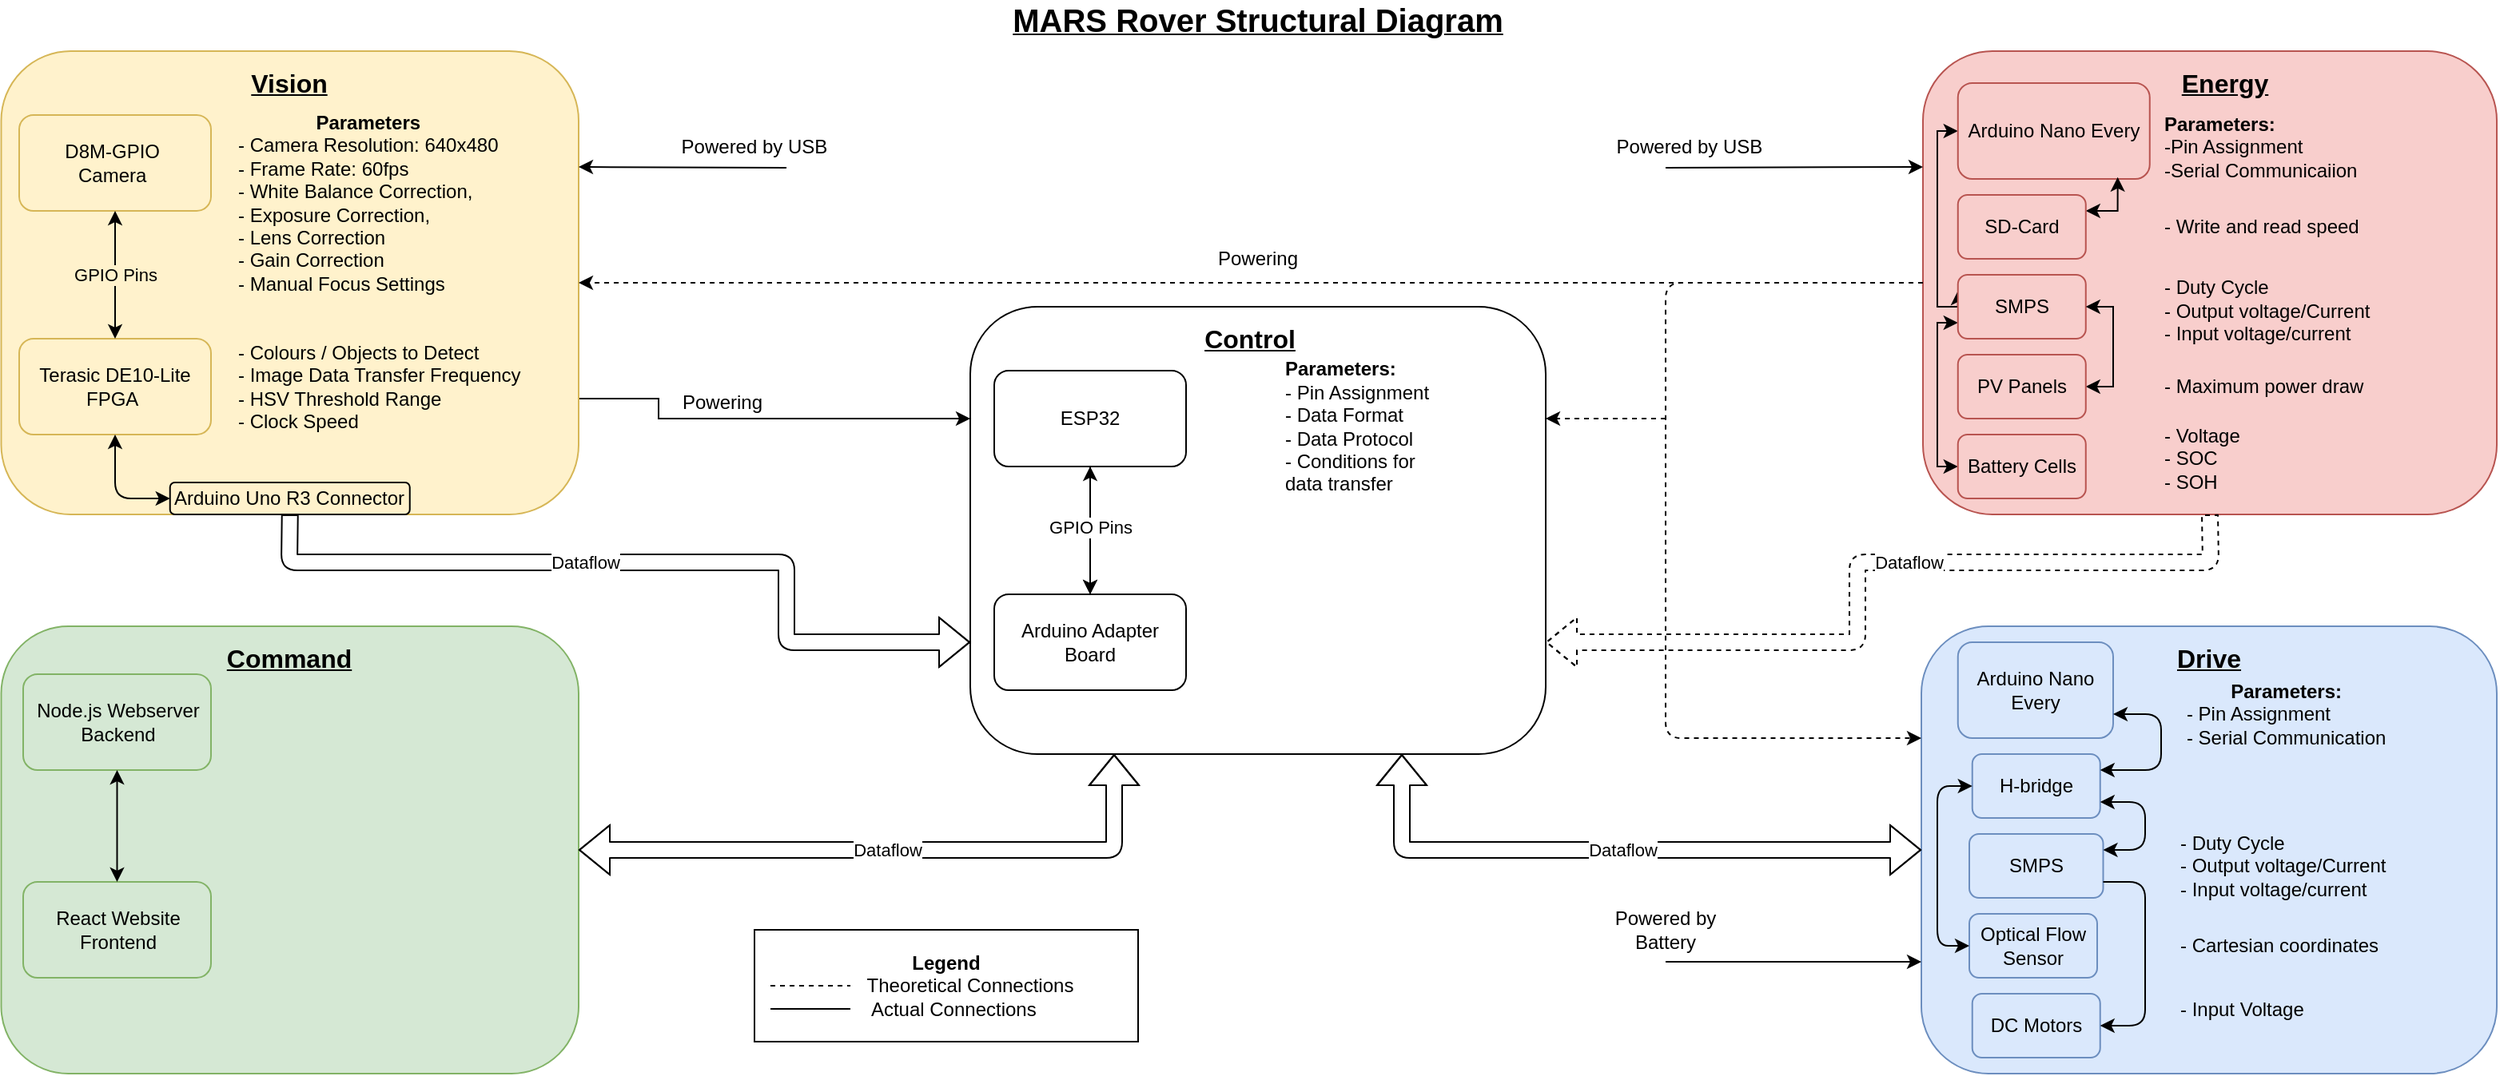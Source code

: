 <mxfile>
    <diagram id="hSmGTWOT8QbK2SNYuq14" name="Page-1">
        <mxGraphModel dx="2018" dy="2029" grid="1" gridSize="10" guides="1" tooltips="1" connect="1" arrows="1" fold="1" page="1" pageScale="1" pageWidth="827" pageHeight="1169" math="0" shadow="0">
            <root>
                <mxCell id="0"/>
                <mxCell id="1" parent="0"/>
                <mxCell id="vZo6r4Elmoyre8F_M5Mg-2" value="" style="rounded=1;whiteSpace=wrap;html=1;fillColor=#f8cecc;strokeColor=#b85450;" parent="1" vertex="1">
                    <mxGeometry x="1241" width="359" height="290" as="geometry"/>
                </mxCell>
                <mxCell id="vZo6r4Elmoyre8F_M5Mg-5" value="" style="rounded=1;whiteSpace=wrap;html=1;fillColor=#d5e8d4;strokeColor=#82b366;" parent="1" vertex="1">
                    <mxGeometry x="38.75" y="360" width="361.25" height="280" as="geometry"/>
                </mxCell>
                <mxCell id="55" style="edgeStyle=orthogonalEdgeStyle;rounded=0;orthogonalLoop=1;jettySize=auto;html=1;exitX=1;exitY=0.75;exitDx=0;exitDy=0;entryX=0;entryY=0.25;entryDx=0;entryDy=0;startArrow=none;startFill=0;" edge="1" parent="1" source="vZo6r4Elmoyre8F_M5Mg-6" target="vZo6r4Elmoyre8F_M5Mg-8">
                    <mxGeometry relative="1" as="geometry">
                        <Array as="points">
                            <mxPoint x="450" y="218"/>
                            <mxPoint x="450" y="230"/>
                        </Array>
                    </mxGeometry>
                </mxCell>
                <mxCell id="vZo6r4Elmoyre8F_M5Mg-6" value="" style="rounded=1;whiteSpace=wrap;html=1;fillColor=#fff2cc;strokeColor=#d6b656;" parent="1" vertex="1">
                    <mxGeometry x="38.75" width="361.25" height="290" as="geometry"/>
                </mxCell>
                <mxCell id="vZo6r4Elmoyre8F_M5Mg-7" value="" style="rounded=1;whiteSpace=wrap;html=1;fillColor=#dae8fc;strokeColor=#6c8ebf;" parent="1" vertex="1">
                    <mxGeometry x="1240" y="360" width="360" height="280" as="geometry"/>
                </mxCell>
                <mxCell id="vZo6r4Elmoyre8F_M5Mg-8" value="" style="rounded=1;whiteSpace=wrap;html=1;" parent="1" vertex="1">
                    <mxGeometry x="645" y="160" width="360" height="280" as="geometry"/>
                </mxCell>
                <mxCell id="vZo6r4Elmoyre8F_M5Mg-12" value="" style="edgeStyle=orthogonalEdgeStyle;rounded=0;orthogonalLoop=1;jettySize=auto;html=1;" parent="1" source="vZo6r4Elmoyre8F_M5Mg-9" target="vZo6r4Elmoyre8F_M5Mg-10" edge="1">
                    <mxGeometry relative="1" as="geometry"/>
                </mxCell>
                <mxCell id="vZo6r4Elmoyre8F_M5Mg-9" value="&lt;div&gt;&lt;span&gt;ESP32&lt;/span&gt;&lt;/div&gt;" style="rounded=1;whiteSpace=wrap;html=1;align=center;" parent="1" vertex="1">
                    <mxGeometry x="660" y="200" width="120" height="60" as="geometry"/>
                </mxCell>
                <mxCell id="vZo6r4Elmoyre8F_M5Mg-10" value="Arduino Adapter Board" style="rounded=1;whiteSpace=wrap;html=1;" parent="1" vertex="1">
                    <mxGeometry x="660" y="340" width="120" height="60" as="geometry"/>
                </mxCell>
                <mxCell id="vZo6r4Elmoyre8F_M5Mg-11" value="" style="endArrow=classic;startArrow=classic;html=1;exitX=0.5;exitY=0;exitDx=0;exitDy=0;entryX=0.5;entryY=1;entryDx=0;entryDy=0;" parent="1" source="vZo6r4Elmoyre8F_M5Mg-10" target="vZo6r4Elmoyre8F_M5Mg-9" edge="1">
                    <mxGeometry width="50" height="50" relative="1" as="geometry">
                        <mxPoint x="330" y="230" as="sourcePoint"/>
                        <mxPoint x="420" y="250" as="targetPoint"/>
                    </mxGeometry>
                </mxCell>
                <mxCell id="12" value="GPIO Pins" style="edgeLabel;html=1;align=center;verticalAlign=middle;resizable=0;points=[];" connectable="0" vertex="1" parent="vZo6r4Elmoyre8F_M5Mg-11">
                    <mxGeometry x="0.033" relative="1" as="geometry">
                        <mxPoint y="-1" as="offset"/>
                    </mxGeometry>
                </mxCell>
                <mxCell id="34" style="edgeStyle=orthogonalEdgeStyle;rounded=0;orthogonalLoop=1;jettySize=auto;html=1;exitX=0;exitY=0.5;exitDx=0;exitDy=0;entryX=0;entryY=0.25;entryDx=0;entryDy=0;startArrow=classic;startFill=1;" edge="1" parent="1" source="vZo6r4Elmoyre8F_M5Mg-13" target="vZo6r4Elmoyre8F_M5Mg-14">
                    <mxGeometry relative="1" as="geometry">
                        <Array as="points">
                            <mxPoint x="1250" y="50"/>
                            <mxPoint x="1250" y="160"/>
                            <mxPoint x="1263" y="160"/>
                        </Array>
                    </mxGeometry>
                </mxCell>
                <mxCell id="vZo6r4Elmoyre8F_M5Mg-13" value="Arduino Nano Every" style="rounded=1;whiteSpace=wrap;html=1;fillColor=#f8cecc;strokeColor=#b85450;" parent="1" vertex="1">
                    <mxGeometry x="1262.88" y="20" width="120" height="60" as="geometry"/>
                </mxCell>
                <mxCell id="39" style="edgeStyle=orthogonalEdgeStyle;rounded=0;orthogonalLoop=1;jettySize=auto;html=1;exitX=0;exitY=0.75;exitDx=0;exitDy=0;entryX=0;entryY=0.5;entryDx=0;entryDy=0;startArrow=classic;startFill=1;" edge="1" parent="1" source="vZo6r4Elmoyre8F_M5Mg-14" target="vZo6r4Elmoyre8F_M5Mg-18">
                    <mxGeometry relative="1" as="geometry">
                        <Array as="points">
                            <mxPoint x="1250" y="170"/>
                            <mxPoint x="1250" y="260"/>
                        </Array>
                    </mxGeometry>
                </mxCell>
                <mxCell id="vZo6r4Elmoyre8F_M5Mg-14" value="SMPS" style="rounded=1;whiteSpace=wrap;html=1;fillColor=#f8cecc;strokeColor=#b85450;" parent="1" vertex="1">
                    <mxGeometry x="1262.88" y="140" width="80" height="40" as="geometry"/>
                </mxCell>
                <mxCell id="vZo6r4Elmoyre8F_M5Mg-15" value="React Website Frontend" style="rounded=1;whiteSpace=wrap;html=1;fillColor=#d5e8d4;strokeColor=#82b366;" parent="1" vertex="1">
                    <mxGeometry x="52.5" y="520" width="117.5" height="60" as="geometry"/>
                </mxCell>
                <mxCell id="vZo6r4Elmoyre8F_M5Mg-16" value="Node.js Webserver Backend" style="rounded=1;whiteSpace=wrap;html=1;fillColor=#d5e8d4;strokeColor=#82b366;" parent="1" vertex="1">
                    <mxGeometry x="52.5" y="390" width="117.5" height="60" as="geometry"/>
                </mxCell>
                <mxCell id="vZo6r4Elmoyre8F_M5Mg-17" value="Arduino Nano Every" style="rounded=1;whiteSpace=wrap;html=1;fillColor=#dae8fc;strokeColor=#6c8ebf;" parent="1" vertex="1">
                    <mxGeometry x="1262.88" y="370" width="97.12" height="60" as="geometry"/>
                </mxCell>
                <mxCell id="vZo6r4Elmoyre8F_M5Mg-18" value="Battery Cells" style="rounded=1;whiteSpace=wrap;html=1;fillColor=#f8cecc;strokeColor=#b85450;" parent="1" vertex="1">
                    <mxGeometry x="1262.88" y="240" width="80" height="40" as="geometry"/>
                </mxCell>
                <mxCell id="38" style="edgeStyle=orthogonalEdgeStyle;rounded=0;orthogonalLoop=1;jettySize=auto;html=1;exitX=1;exitY=0.5;exitDx=0;exitDy=0;entryX=1;entryY=0.5;entryDx=0;entryDy=0;startArrow=classic;startFill=1;" edge="1" parent="1">
                    <mxGeometry relative="1" as="geometry">
                        <Array as="points">
                            <mxPoint x="1360" y="210"/>
                            <mxPoint x="1360" y="160"/>
                        </Array>
                        <mxPoint x="1342.88" y="210" as="sourcePoint"/>
                        <mxPoint x="1342.88" y="160" as="targetPoint"/>
                    </mxGeometry>
                </mxCell>
                <mxCell id="vZo6r4Elmoyre8F_M5Mg-19" value="PV Panels" style="rounded=1;whiteSpace=wrap;html=1;fillColor=#f8cecc;strokeColor=#b85450;" parent="1" vertex="1">
                    <mxGeometry x="1262.88" y="190" width="80" height="40" as="geometry"/>
                </mxCell>
                <mxCell id="vZo6r4Elmoyre8F_M5Mg-20" value="SMPS" style="rounded=1;whiteSpace=wrap;html=1;fillColor=#dae8fc;strokeColor=#6c8ebf;" parent="1" vertex="1">
                    <mxGeometry x="1270" y="490" width="83.75" height="40" as="geometry"/>
                </mxCell>
                <mxCell id="vZo6r4Elmoyre8F_M5Mg-21" value="Optical Flow Sensor" style="rounded=1;whiteSpace=wrap;html=1;fillColor=#dae8fc;strokeColor=#6c8ebf;" parent="1" vertex="1">
                    <mxGeometry x="1270.0" y="540" width="80" height="40" as="geometry"/>
                </mxCell>
                <mxCell id="vZo6r4Elmoyre8F_M5Mg-22" value="DC Motors" style="rounded=1;whiteSpace=wrap;html=1;fillColor=#dae8fc;strokeColor=#6c8ebf;" parent="1" vertex="1">
                    <mxGeometry x="1271.87" y="590" width="80" height="40" as="geometry"/>
                </mxCell>
                <mxCell id="vZo6r4Elmoyre8F_M5Mg-23" value="D8M-GPIO&amp;nbsp;&lt;br&gt;Camera&amp;nbsp;" style="rounded=1;whiteSpace=wrap;html=1;fillColor=#fff2cc;strokeColor=#d6b656;" parent="1" vertex="1">
                    <mxGeometry x="50" y="40" width="120" height="60" as="geometry"/>
                </mxCell>
                <mxCell id="vZo6r4Elmoyre8F_M5Mg-24" value="Terasic DE10-Lite FPGA&amp;nbsp;" style="rounded=1;whiteSpace=wrap;html=1;fillColor=#fff2cc;strokeColor=#d6b656;" parent="1" vertex="1">
                    <mxGeometry x="50" y="180" width="120" height="60" as="geometry"/>
                </mxCell>
                <mxCell id="vZo6r4Elmoyre8F_M5Mg-25" value="&lt;font style=&quot;font-size: 16px&quot;&gt;&lt;b&gt;&lt;u&gt;Vision&lt;/u&gt;&lt;/b&gt;&lt;/font&gt;" style="text;html=1;strokeColor=none;fillColor=none;align=center;verticalAlign=middle;whiteSpace=wrap;rounded=0;" parent="1" vertex="1">
                    <mxGeometry x="199.38" y="10" width="40" height="20" as="geometry"/>
                </mxCell>
                <mxCell id="vZo6r4Elmoyre8F_M5Mg-26" value="&lt;font style=&quot;font-size: 16px&quot;&gt;&lt;b&gt;&lt;u&gt;Energy&lt;/u&gt;&lt;/b&gt;&lt;/font&gt;" style="text;html=1;strokeColor=none;fillColor=none;align=center;verticalAlign=middle;whiteSpace=wrap;rounded=0;" parent="1" vertex="1">
                    <mxGeometry x="1410" y="10" width="40" height="20" as="geometry"/>
                </mxCell>
                <mxCell id="vZo6r4Elmoyre8F_M5Mg-28" value="&lt;span style=&quot;font-size: 16px&quot;&gt;&lt;b&gt;&lt;u&gt;Command&lt;/u&gt;&lt;/b&gt;&lt;/span&gt;" style="text;html=1;strokeColor=none;fillColor=none;align=center;verticalAlign=middle;whiteSpace=wrap;rounded=0;" parent="1" vertex="1">
                    <mxGeometry x="199.38" y="370" width="40" height="20" as="geometry"/>
                </mxCell>
                <mxCell id="vZo6r4Elmoyre8F_M5Mg-29" value="&lt;span style=&quot;font-size: 16px&quot;&gt;&lt;b&gt;&lt;u&gt;Drive&lt;/u&gt;&lt;/b&gt;&lt;/span&gt;" style="text;html=1;strokeColor=none;fillColor=none;align=center;verticalAlign=middle;whiteSpace=wrap;rounded=0;" parent="1" vertex="1">
                    <mxGeometry x="1400" y="370" width="40" height="20" as="geometry"/>
                </mxCell>
                <mxCell id="vZo6r4Elmoyre8F_M5Mg-30" value="&lt;span style=&quot;font-size: 16px&quot;&gt;&lt;b&gt;&lt;u&gt;Control&lt;/u&gt;&lt;/b&gt;&lt;/span&gt;" style="text;html=1;strokeColor=none;fillColor=none;align=center;verticalAlign=middle;whiteSpace=wrap;rounded=0;" parent="1" vertex="1">
                    <mxGeometry x="800" y="170" width="40" height="20" as="geometry"/>
                </mxCell>
                <mxCell id="vZo6r4Elmoyre8F_M5Mg-31" value="&lt;b&gt;&lt;u&gt;&lt;font style=&quot;font-size: 20px&quot;&gt;MARS Rover Structural Diagram&lt;/font&gt;&lt;/u&gt;&lt;/b&gt;" style="text;html=1;strokeColor=none;fillColor=none;align=center;verticalAlign=middle;whiteSpace=wrap;rounded=0;" parent="1" vertex="1">
                    <mxGeometry x="650" y="-30" width="350" height="20" as="geometry"/>
                </mxCell>
                <mxCell id="36" style="edgeStyle=orthogonalEdgeStyle;rounded=0;orthogonalLoop=1;jettySize=auto;html=1;exitX=1;exitY=0.25;exitDx=0;exitDy=0;entryX=0.833;entryY=0.982;entryDx=0;entryDy=0;entryPerimeter=0;startArrow=classic;startFill=1;" edge="1" parent="1" source="vZo6r4Elmoyre8F_M5Mg-32" target="vZo6r4Elmoyre8F_M5Mg-13">
                    <mxGeometry relative="1" as="geometry"/>
                </mxCell>
                <mxCell id="vZo6r4Elmoyre8F_M5Mg-32" value="SD-Card" style="rounded=1;whiteSpace=wrap;html=1;fillColor=#f8cecc;strokeColor=#b85450;" parent="1" vertex="1">
                    <mxGeometry x="1262.88" y="90" width="80" height="40" as="geometry"/>
                </mxCell>
                <mxCell id="vZo6r4Elmoyre8F_M5Mg-34" value="" style="endArrow=classic;html=1;exitX=0;exitY=0.5;exitDx=0;exitDy=0;dashed=1;entryX=1;entryY=0.5;entryDx=0;entryDy=0;" parent="1" source="vZo6r4Elmoyre8F_M5Mg-2" target="vZo6r4Elmoyre8F_M5Mg-6" edge="1">
                    <mxGeometry width="50" height="50" relative="1" as="geometry">
                        <mxPoint x="500" y="125" as="sourcePoint"/>
                        <mxPoint x="380" y="130" as="targetPoint"/>
                    </mxGeometry>
                </mxCell>
                <mxCell id="vZo6r4Elmoyre8F_M5Mg-35" value="" style="endArrow=classic;html=1;exitX=0;exitY=0.5;exitDx=0;exitDy=0;dashed=1;entryX=0;entryY=0.25;entryDx=0;entryDy=0;" parent="1" source="vZo6r4Elmoyre8F_M5Mg-2" target="vZo6r4Elmoyre8F_M5Mg-7" edge="1">
                    <mxGeometry width="50" height="50" relative="1" as="geometry">
                        <mxPoint x="598.5" y="410" as="sourcePoint"/>
                        <mxPoint x="321.5" y="410" as="targetPoint"/>
                        <Array as="points">
                            <mxPoint x="1080" y="145"/>
                            <mxPoint x="1080" y="430"/>
                        </Array>
                    </mxGeometry>
                </mxCell>
                <mxCell id="vZo6r4Elmoyre8F_M5Mg-38" value="Powering" style="text;html=1;strokeColor=none;fillColor=none;align=center;verticalAlign=middle;whiteSpace=wrap;rounded=0;" parent="1" vertex="1">
                    <mxGeometry x="805" y="120" width="40" height="20" as="geometry"/>
                </mxCell>
                <mxCell id="vZo6r4Elmoyre8F_M5Mg-43" value="" style="endArrow=classic;html=1;entryX=1;entryY=0.25;entryDx=0;entryDy=0;" parent="1" target="vZo6r4Elmoyre8F_M5Mg-6" edge="1">
                    <mxGeometry width="50" height="50" relative="1" as="geometry">
                        <mxPoint x="530" y="73" as="sourcePoint"/>
                        <mxPoint x="340" y="80" as="targetPoint"/>
                    </mxGeometry>
                </mxCell>
                <mxCell id="vZo6r4Elmoyre8F_M5Mg-44" value="Powered by USB" style="text;html=1;strokeColor=none;fillColor=none;align=center;verticalAlign=middle;whiteSpace=wrap;rounded=0;" parent="1" vertex="1">
                    <mxGeometry x="440" y="50" width="140" height="20" as="geometry"/>
                </mxCell>
                <mxCell id="vZo6r4Elmoyre8F_M5Mg-47" value="" style="endArrow=classic;html=1;entryX=0;entryY=0.75;entryDx=0;entryDy=0;" parent="1" target="vZo6r4Elmoyre8F_M5Mg-7" edge="1">
                    <mxGeometry width="50" height="50" relative="1" as="geometry">
                        <mxPoint x="1080" y="570" as="sourcePoint"/>
                        <mxPoint x="460" y="470" as="targetPoint"/>
                    </mxGeometry>
                </mxCell>
                <mxCell id="vZo6r4Elmoyre8F_M5Mg-48" value="Powered by Battery" style="text;html=1;strokeColor=none;fillColor=none;align=center;verticalAlign=middle;whiteSpace=wrap;rounded=0;" parent="1" vertex="1">
                    <mxGeometry x="1030" y="540" width="100" height="20" as="geometry"/>
                </mxCell>
                <mxCell id="vZo6r4Elmoyre8F_M5Mg-50" value="Powering" style="text;html=1;strokeColor=none;fillColor=none;align=center;verticalAlign=middle;whiteSpace=wrap;rounded=0;" parent="1" vertex="1">
                    <mxGeometry x="440" y="210" width="100" height="20" as="geometry"/>
                </mxCell>
                <mxCell id="vZo6r4Elmoyre8F_M5Mg-53" value="" style="endArrow=classic;html=1;entryX=0;entryY=0.25;entryDx=0;entryDy=0;" parent="1" target="vZo6r4Elmoyre8F_M5Mg-2" edge="1">
                    <mxGeometry width="50" height="50" relative="1" as="geometry">
                        <mxPoint x="1080" y="73" as="sourcePoint"/>
                        <mxPoint x="590" y="89.5" as="targetPoint"/>
                        <Array as="points"/>
                    </mxGeometry>
                </mxCell>
                <mxCell id="vZo6r4Elmoyre8F_M5Mg-54" value="Powered by&amp;nbsp;USB" style="text;html=1;strokeColor=none;fillColor=none;align=center;verticalAlign=middle;whiteSpace=wrap;rounded=0;" parent="1" vertex="1">
                    <mxGeometry x="1020" y="50" width="150" height="20" as="geometry"/>
                </mxCell>
                <mxCell id="vZo6r4Elmoyre8F_M5Mg-55" value="" style="endArrow=classic;startArrow=classic;html=1;entryX=0.5;entryY=1;entryDx=0;entryDy=0;exitX=0.5;exitY=0;exitDx=0;exitDy=0;" parent="1" source="vZo6r4Elmoyre8F_M5Mg-24" target="vZo6r4Elmoyre8F_M5Mg-23" edge="1">
                    <mxGeometry width="50" height="50" relative="1" as="geometry">
                        <mxPoint x="20" y="270" as="sourcePoint"/>
                        <mxPoint x="70" y="220" as="targetPoint"/>
                    </mxGeometry>
                </mxCell>
                <mxCell id="9" value="GPIO Pins" style="edgeLabel;html=1;align=center;verticalAlign=middle;resizable=0;points=[];labelBackgroundColor=#FFF2CC;" vertex="1" connectable="0" parent="vZo6r4Elmoyre8F_M5Mg-55">
                    <mxGeometry x="0.222" y="1" relative="1" as="geometry">
                        <mxPoint x="1" y="9" as="offset"/>
                    </mxGeometry>
                </mxCell>
                <mxCell id="vZo6r4Elmoyre8F_M5Mg-57" value="" style="endArrow=classic;startArrow=classic;html=1;entryX=0.5;entryY=1;entryDx=0;entryDy=0;exitX=0.5;exitY=0;exitDx=0;exitDy=0;" parent="1" source="vZo6r4Elmoyre8F_M5Mg-15" target="vZo6r4Elmoyre8F_M5Mg-16" edge="1">
                    <mxGeometry width="50" height="50" relative="1" as="geometry">
                        <mxPoint x="228.75" y="250" as="sourcePoint"/>
                        <mxPoint x="228.75" y="220" as="targetPoint"/>
                    </mxGeometry>
                </mxCell>
                <mxCell id="KPlfj069VjZipwwZR6Ud-4" value="" style="endArrow=classic;html=1;entryX=1;entryY=0.25;entryDx=0;entryDy=0;dashed=1;" parent="1" target="vZo6r4Elmoyre8F_M5Mg-8" edge="1">
                    <mxGeometry width="50" height="50" relative="1" as="geometry">
                        <mxPoint x="1080" y="230" as="sourcePoint"/>
                        <mxPoint x="600" y="320" as="targetPoint"/>
                    </mxGeometry>
                </mxCell>
                <mxCell id="KPlfj069VjZipwwZR6Ud-6" value="&lt;b&gt;Parameters:&lt;/b&gt;&lt;br&gt;- Pin Assignment&lt;br&gt;- Data Format&lt;br&gt;- Data Protocol&lt;br&gt;- Conditions for&amp;nbsp;&lt;br&gt;data transfer" style="text;html=1;strokeColor=none;fillColor=none;align=left;verticalAlign=middle;whiteSpace=wrap;rounded=0;" parent="1" vertex="1">
                    <mxGeometry x="840" y="150" width="110" height="170" as="geometry"/>
                </mxCell>
                <mxCell id="KPlfj069VjZipwwZR6Ud-11" value="" style="shape=flexArrow;endArrow=classic;startArrow=classic;html=1;exitX=1;exitY=0.5;exitDx=0;exitDy=0;entryX=0.25;entryY=1;entryDx=0;entryDy=0;" parent="1" source="vZo6r4Elmoyre8F_M5Mg-5" target="vZo6r4Elmoyre8F_M5Mg-8" edge="1">
                    <mxGeometry width="100" height="100" relative="1" as="geometry">
                        <mxPoint x="414.0" y="570" as="sourcePoint"/>
                        <mxPoint x="460" y="500" as="targetPoint"/>
                        <Array as="points">
                            <mxPoint x="735" y="500"/>
                        </Array>
                    </mxGeometry>
                </mxCell>
                <mxCell id="KPlfj069VjZipwwZR6Ud-12" value="Dataflow" style="edgeLabel;html=1;align=center;verticalAlign=middle;resizable=0;points=[];" parent="KPlfj069VjZipwwZR6Ud-11" vertex="1" connectable="0">
                    <mxGeometry x="0.163" y="-2" relative="1" as="geometry">
                        <mxPoint x="-37" y="-2" as="offset"/>
                    </mxGeometry>
                </mxCell>
                <mxCell id="KPlfj069VjZipwwZR6Ud-15" value="" style="shape=flexArrow;endArrow=classic;startArrow=classic;html=1;exitX=0;exitY=0.5;exitDx=0;exitDy=0;entryX=0.75;entryY=1;entryDx=0;entryDy=0;" parent="1" source="vZo6r4Elmoyre8F_M5Mg-7" target="vZo6r4Elmoyre8F_M5Mg-8" edge="1">
                    <mxGeometry width="100" height="100" relative="1" as="geometry">
                        <mxPoint x="670" y="530" as="sourcePoint"/>
                        <mxPoint x="900" y="500" as="targetPoint"/>
                        <Array as="points">
                            <mxPoint x="915" y="500"/>
                        </Array>
                    </mxGeometry>
                </mxCell>
                <mxCell id="KPlfj069VjZipwwZR6Ud-16" value="Dataflow" style="edgeLabel;html=1;align=center;verticalAlign=middle;resizable=0;points=[];" parent="KPlfj069VjZipwwZR6Ud-15" vertex="1" connectable="0">
                    <mxGeometry x="0.163" y="-2" relative="1" as="geometry">
                        <mxPoint x="37" y="2" as="offset"/>
                    </mxGeometry>
                </mxCell>
                <mxCell id="KPlfj069VjZipwwZR6Ud-17" value="" style="shape=flexArrow;endArrow=classic;startArrow=none;html=1;entryX=0;entryY=0.75;entryDx=0;entryDy=0;exitX=0.5;exitY=1;exitDx=0;exitDy=0;startFill=0;" parent="1" source="vZo6r4Elmoyre8F_M5Mg-6" target="vZo6r4Elmoyre8F_M5Mg-8" edge="1">
                    <mxGeometry width="100" height="100" relative="1" as="geometry">
                        <mxPoint x="150" y="300" as="sourcePoint"/>
                        <mxPoint x="305" y="270" as="targetPoint"/>
                        <Array as="points">
                            <mxPoint x="219" y="320"/>
                            <mxPoint x="530" y="320"/>
                            <mxPoint x="530" y="370"/>
                        </Array>
                    </mxGeometry>
                </mxCell>
                <mxCell id="KPlfj069VjZipwwZR6Ud-18" value="Dataflow" style="edgeLabel;html=1;align=center;verticalAlign=middle;resizable=0;points=[];" parent="KPlfj069VjZipwwZR6Ud-17" vertex="1" connectable="0">
                    <mxGeometry x="0.163" y="-2" relative="1" as="geometry">
                        <mxPoint x="-79" y="-2" as="offset"/>
                    </mxGeometry>
                </mxCell>
                <mxCell id="KPlfj069VjZipwwZR6Ud-19" value="" style="shape=flexArrow;endArrow=none;startArrow=classic;html=1;dashed=1;exitX=1;exitY=0.75;exitDx=0;exitDy=0;endFill=0;entryX=0.5;entryY=1;entryDx=0;entryDy=0;" parent="1" source="vZo6r4Elmoyre8F_M5Mg-8" edge="1" target="vZo6r4Elmoyre8F_M5Mg-2">
                    <mxGeometry width="100" height="100" relative="1" as="geometry">
                        <mxPoint x="610" y="350" as="sourcePoint"/>
                        <mxPoint x="1421" y="310" as="targetPoint"/>
                        <Array as="points">
                            <mxPoint x="1090" y="370"/>
                            <mxPoint x="1200" y="370"/>
                            <mxPoint x="1200" y="320"/>
                            <mxPoint x="1421" y="320"/>
                        </Array>
                    </mxGeometry>
                </mxCell>
                <mxCell id="KPlfj069VjZipwwZR6Ud-20" value="Dataflow" style="edgeLabel;html=1;align=center;verticalAlign=middle;resizable=0;points=[];" parent="KPlfj069VjZipwwZR6Ud-19" vertex="1" connectable="0">
                    <mxGeometry x="0.163" y="-2" relative="1" as="geometry">
                        <mxPoint x="-12" y="-2" as="offset"/>
                    </mxGeometry>
                </mxCell>
                <mxCell id="11" value="Arduino Uno R3 Connector" style="text;html=1;fillColor=none;align=center;verticalAlign=middle;whiteSpace=wrap;rounded=1;labelBackgroundColor=#FFF2CC;strokeColor=#000000;" vertex="1" parent="1">
                    <mxGeometry x="144.37" y="270" width="150" height="20" as="geometry"/>
                </mxCell>
                <mxCell id="16" value="" style="endArrow=classic;startArrow=classic;html=1;entryX=0;entryY=0.5;entryDx=0;entryDy=0;exitX=0.5;exitY=1;exitDx=0;exitDy=0;" edge="1" parent="1" source="vZo6r4Elmoyre8F_M5Mg-24" target="11">
                    <mxGeometry width="50" height="50" relative="1" as="geometry">
                        <mxPoint x="60" y="340" as="sourcePoint"/>
                        <mxPoint x="120" y="270" as="targetPoint"/>
                        <Array as="points">
                            <mxPoint x="110" y="280"/>
                        </Array>
                    </mxGeometry>
                </mxCell>
                <mxCell id="21" value="&lt;b&gt;Parameters:&lt;br&gt;&lt;/b&gt;-Pin Assignment&lt;br&gt;-Serial Communicaiion" style="text;html=1;strokeColor=none;fillColor=none;align=left;verticalAlign=middle;whiteSpace=wrap;rounded=0;" vertex="1" parent="1">
                    <mxGeometry x="1390" y="38.75" width="160" height="42.5" as="geometry"/>
                </mxCell>
                <mxCell id="22" value="&lt;div style=&quot;text-align: center&quot;&gt;&lt;b&gt;Parameters&lt;/b&gt;&lt;/div&gt;&lt;div&gt;- Camera Resolution: 640x480&lt;/div&gt;&lt;div&gt;- Frame Rate: 60fps&lt;/div&gt;&lt;div&gt;- White Balance Correction,&lt;/div&gt;&lt;div&gt;- Exposure Correction,&amp;nbsp;&lt;/div&gt;&lt;div&gt;- Lens Correction&lt;/div&gt;&lt;div&gt;- Gain Correction&amp;nbsp;&lt;/div&gt;&lt;div&gt;- Manual Focus Settings&lt;/div&gt;" style="text;html=1;strokeColor=none;fillColor=none;align=left;verticalAlign=middle;whiteSpace=wrap;rounded=0;labelBackgroundColor=#FFF2CC;" vertex="1" parent="1">
                    <mxGeometry x="185" y="50" width="210" height="90" as="geometry"/>
                </mxCell>
                <mxCell id="23" value="&lt;br&gt;- Duty Cycle&lt;br&gt;- Output voltage/Current&lt;br&gt;- Input voltage/current" style="text;html=1;strokeColor=none;fillColor=none;align=left;verticalAlign=middle;whiteSpace=wrap;rounded=0;" vertex="1" parent="1">
                    <mxGeometry x="1390" y="140" width="180" height="30" as="geometry"/>
                </mxCell>
                <mxCell id="25" value="- Write and read speed" style="text;html=1;strokeColor=none;fillColor=none;align=left;verticalAlign=middle;whiteSpace=wrap;rounded=0;" vertex="1" parent="1">
                    <mxGeometry x="1390" y="95" width="180" height="30" as="geometry"/>
                </mxCell>
                <mxCell id="26" value="- Maximum power draw" style="text;html=1;strokeColor=none;fillColor=none;align=left;verticalAlign=middle;whiteSpace=wrap;rounded=0;" vertex="1" parent="1">
                    <mxGeometry x="1390" y="195" width="180" height="30" as="geometry"/>
                </mxCell>
                <mxCell id="27" value="- Voltage&lt;br&gt;- SOC&lt;br&gt;- SOH" style="text;html=1;strokeColor=none;fillColor=none;align=left;verticalAlign=middle;whiteSpace=wrap;rounded=0;" vertex="1" parent="1">
                    <mxGeometry x="1390" y="240" width="180" height="30" as="geometry"/>
                </mxCell>
                <mxCell id="33" value="- Colours / Objects to Detect&lt;br&gt;- Image Data Transfer Frequency&lt;br&gt;- HSV Threshold Range&lt;br&gt;- Clock Speed" style="text;html=1;strokeColor=none;fillColor=none;align=left;verticalAlign=middle;whiteSpace=wrap;rounded=0;labelBackgroundColor=#FFF2CC;" vertex="1" parent="1">
                    <mxGeometry x="185" y="175" width="200" height="70" as="geometry"/>
                </mxCell>
                <mxCell id="40" value="Parameters:&amp;nbsp;&lt;br&gt;&lt;div style=&quot;text-align: left&quot;&gt;&lt;span style=&quot;font-weight: normal&quot;&gt;- Pin Assignment&lt;/span&gt;&lt;/div&gt;&lt;span style=&quot;font-weight: normal&quot;&gt;&lt;div style=&quot;text-align: left&quot;&gt;&lt;span&gt;- Serial Communication&amp;nbsp;&lt;/span&gt;&lt;/div&gt;&lt;/span&gt;" style="text;html=1;strokeColor=none;fillColor=none;align=center;verticalAlign=middle;whiteSpace=wrap;rounded=0;labelBackgroundColor=none;fontStyle=1" vertex="1" parent="1">
                    <mxGeometry x="1390" y="390" width="160" height="50" as="geometry"/>
                </mxCell>
                <mxCell id="42" value="- Duty Cycle&lt;br&gt;- Output voltage/Current&lt;br&gt;- Input voltage/current" style="text;html=1;strokeColor=none;fillColor=none;align=left;verticalAlign=middle;whiteSpace=wrap;rounded=0;" vertex="1" parent="1">
                    <mxGeometry x="1400" y="480" width="180" height="60" as="geometry"/>
                </mxCell>
                <mxCell id="43" value="- Cartesian coordinates" style="text;html=1;strokeColor=none;fillColor=none;align=left;verticalAlign=middle;whiteSpace=wrap;rounded=0;labelBackgroundColor=none;" vertex="1" parent="1">
                    <mxGeometry x="1400" y="540" width="200" height="40" as="geometry"/>
                </mxCell>
                <mxCell id="44" value="- Input Voltage" style="text;html=1;strokeColor=none;fillColor=none;align=left;verticalAlign=middle;whiteSpace=wrap;rounded=0;labelBackgroundColor=none;" vertex="1" parent="1">
                    <mxGeometry x="1400" y="580" width="200" height="40" as="geometry"/>
                </mxCell>
                <mxCell id="46" value="H-bridge" style="rounded=1;whiteSpace=wrap;html=1;fillColor=#dae8fc;strokeColor=#6c8ebf;" vertex="1" parent="1">
                    <mxGeometry x="1271.87" y="440" width="80" height="40" as="geometry"/>
                </mxCell>
                <mxCell id="47" value="" style="endArrow=classic;startArrow=classic;html=1;entryX=1;entryY=0.75;entryDx=0;entryDy=0;exitX=1;exitY=0.25;exitDx=0;exitDy=0;" edge="1" parent="1" source="46" target="vZo6r4Elmoyre8F_M5Mg-17">
                    <mxGeometry width="50" height="50" relative="1" as="geometry">
                        <mxPoint x="920" y="650" as="sourcePoint"/>
                        <mxPoint x="970" y="600" as="targetPoint"/>
                        <Array as="points">
                            <mxPoint x="1390" y="450"/>
                            <mxPoint x="1390" y="415"/>
                        </Array>
                    </mxGeometry>
                </mxCell>
                <mxCell id="48" value="" style="endArrow=classic;startArrow=classic;html=1;entryX=0;entryY=0.5;entryDx=0;entryDy=0;exitX=0;exitY=0.5;exitDx=0;exitDy=0;" edge="1" parent="1" source="vZo6r4Elmoyre8F_M5Mg-21" target="46">
                    <mxGeometry width="50" height="50" relative="1" as="geometry">
                        <mxPoint x="980" y="660" as="sourcePoint"/>
                        <mxPoint x="1030" y="610" as="targetPoint"/>
                        <Array as="points">
                            <mxPoint x="1250" y="560"/>
                            <mxPoint x="1250" y="460"/>
                        </Array>
                    </mxGeometry>
                </mxCell>
                <mxCell id="49" value="" style="endArrow=classic;startArrow=classic;html=1;entryX=1;entryY=0.75;entryDx=0;entryDy=0;exitX=1;exitY=0.25;exitDx=0;exitDy=0;" edge="1" parent="1" source="vZo6r4Elmoyre8F_M5Mg-20" target="46">
                    <mxGeometry width="50" height="50" relative="1" as="geometry">
                        <mxPoint x="930" y="630" as="sourcePoint"/>
                        <mxPoint x="980" y="580" as="targetPoint"/>
                        <Array as="points">
                            <mxPoint x="1380" y="500"/>
                            <mxPoint x="1380" y="470"/>
                        </Array>
                    </mxGeometry>
                </mxCell>
                <mxCell id="50" value="" style="endArrow=classic;startArrow=none;html=1;startFill=0;exitX=1;exitY=0.75;exitDx=0;exitDy=0;entryX=1;entryY=0.5;entryDx=0;entryDy=0;" edge="1" parent="1" source="vZo6r4Elmoyre8F_M5Mg-20" target="vZo6r4Elmoyre8F_M5Mg-22">
                    <mxGeometry width="50" height="50" relative="1" as="geometry">
                        <mxPoint x="870" y="630" as="sourcePoint"/>
                        <mxPoint x="920" y="580" as="targetPoint"/>
                        <Array as="points">
                            <mxPoint x="1380" y="520"/>
                            <mxPoint x="1380" y="610"/>
                        </Array>
                    </mxGeometry>
                </mxCell>
                <mxCell id="51" value="Legend&lt;br&gt;&lt;div style=&quot;text-align: left&quot;&gt;&lt;span style=&quot;font-weight: normal&quot;&gt;&amp;nbsp; &amp;nbsp; &amp;nbsp; &amp;nbsp; &amp;nbsp;Theoretical Connections&lt;/span&gt;&lt;/div&gt;&lt;span style=&quot;font-weight: normal&quot;&gt;&lt;div style=&quot;text-align: left&quot;&gt;&lt;span&gt;&amp;nbsp; &amp;nbsp; &amp;nbsp; &amp;nbsp; &amp;nbsp; Actual Connections&lt;/span&gt;&lt;/div&gt;&lt;/span&gt;" style="rounded=0;whiteSpace=wrap;html=1;labelBackgroundColor=none;strokeColor=#000000;fontStyle=1" vertex="1" parent="1">
                    <mxGeometry x="510" y="550" width="240" height="70" as="geometry"/>
                </mxCell>
                <mxCell id="52" value="" style="endArrow=none;dashed=1;html=1;" edge="1" parent="1">
                    <mxGeometry width="50" height="50" relative="1" as="geometry">
                        <mxPoint x="520" y="585" as="sourcePoint"/>
                        <mxPoint x="570" y="585" as="targetPoint"/>
                    </mxGeometry>
                </mxCell>
                <mxCell id="53" value="" style="endArrow=none;html=1;" edge="1" parent="1">
                    <mxGeometry width="50" height="50" relative="1" as="geometry">
                        <mxPoint x="520" y="599.5" as="sourcePoint"/>
                        <mxPoint x="570" y="599.5" as="targetPoint"/>
                    </mxGeometry>
                </mxCell>
            </root>
        </mxGraphModel>
    </diagram>
</mxfile>